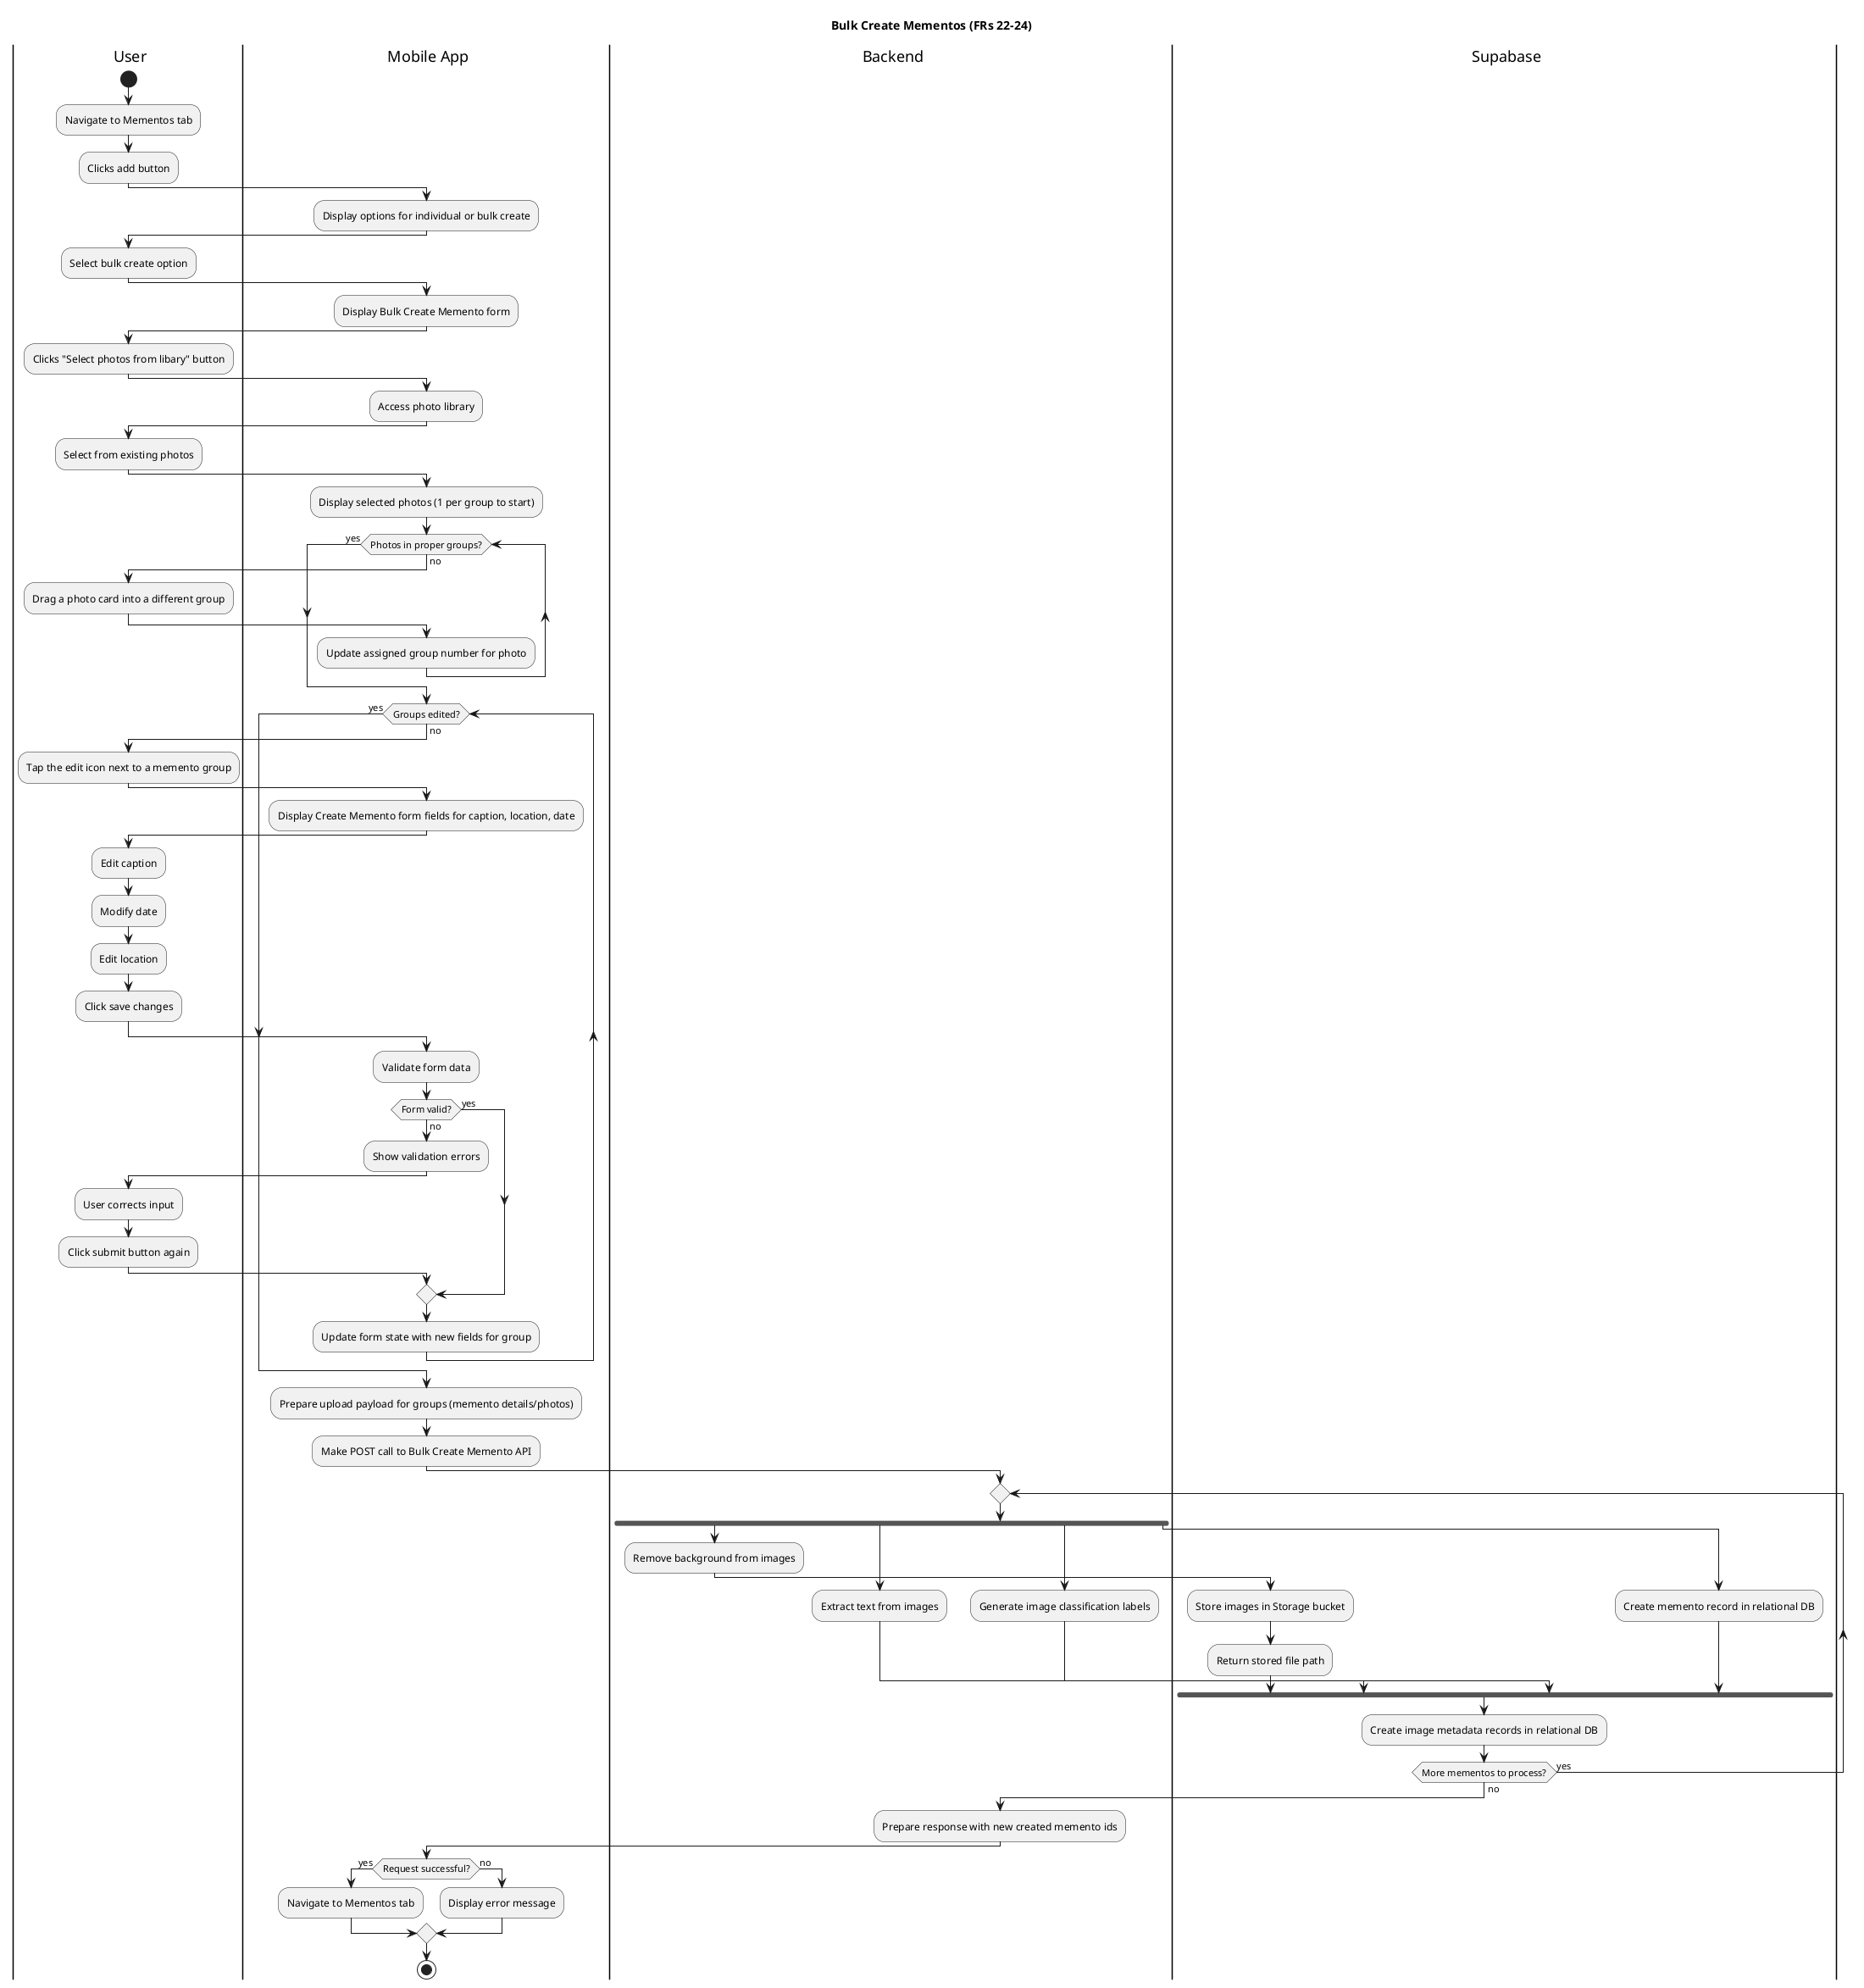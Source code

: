 @startuml 

' Include relevant FRs covered 
title Bulk Create Mementos (FRs 22-24)

' Swimlanes
' format: | optional color | var name | lane title
|user| User
|mobile| Mobile App
|backend| Backend
|db| Supabase


|user|
start
:Navigate to Mementos tab;
:Clicks add button;

|mobile|
:Display options for individual or bulk create;

|user|
:Select bulk create option;

|mobile|
:Display Bulk Create Memento form;

|user|
:Clicks "Select photos from libary" button;

|mobile|
:Access photo library;

|user|
:Select from existing photos;

|mobile|
:Display selected photos (1 per group to start);

while (Photos in proper groups?) is (no)
  |user|
  :Drag a photo card into a different group;
  |mobile|
  :Update assigned group number for photo;
endwhile (yes)

while (Groups edited?) is (no)
  |user|
  :Tap the edit icon next to a memento group;
  |mobile|
  :Display Create Memento form fields for caption, location, date;
  |user|
  :Edit caption;
  :Modify date;
  :Edit location;
  :Click save changes;
  |mobile|
    :Validate form data;
    if (Form valid?) is (no) then
    :Show validation errors;
    |user|
    :User corrects input;
    :Click submit button again;
    |mobile|
    else (yes)
    endif 
  |mobile|
  :Update form state with new fields for group;
endwhile (yes)

|mobile|
:Prepare upload payload for groups (memento details/photos);
:Make POST call to Bulk Create Memento API;

|backend|
repeat
    fork
    :Remove background from images;
    |db|
    :Store images in Storage bucket;
    :Return stored file path;
    |backend|
    fork again
    :Extract text from images;
    fork again
    :Generate image classification labels;
    fork again 
    |db|
    :Create memento record in relational DB;
    end fork
    |db|
    :Create image metadata records in relational DB;
repeat while (More mementos to process?) is (yes) not (no);


|backend|
:Prepare response with new created memento ids;

|mobile|
if (Request successful?) is (yes) then
  :Navigate to Mementos tab;
else (no)
  :Display error message;
endif

stop
@enduml
